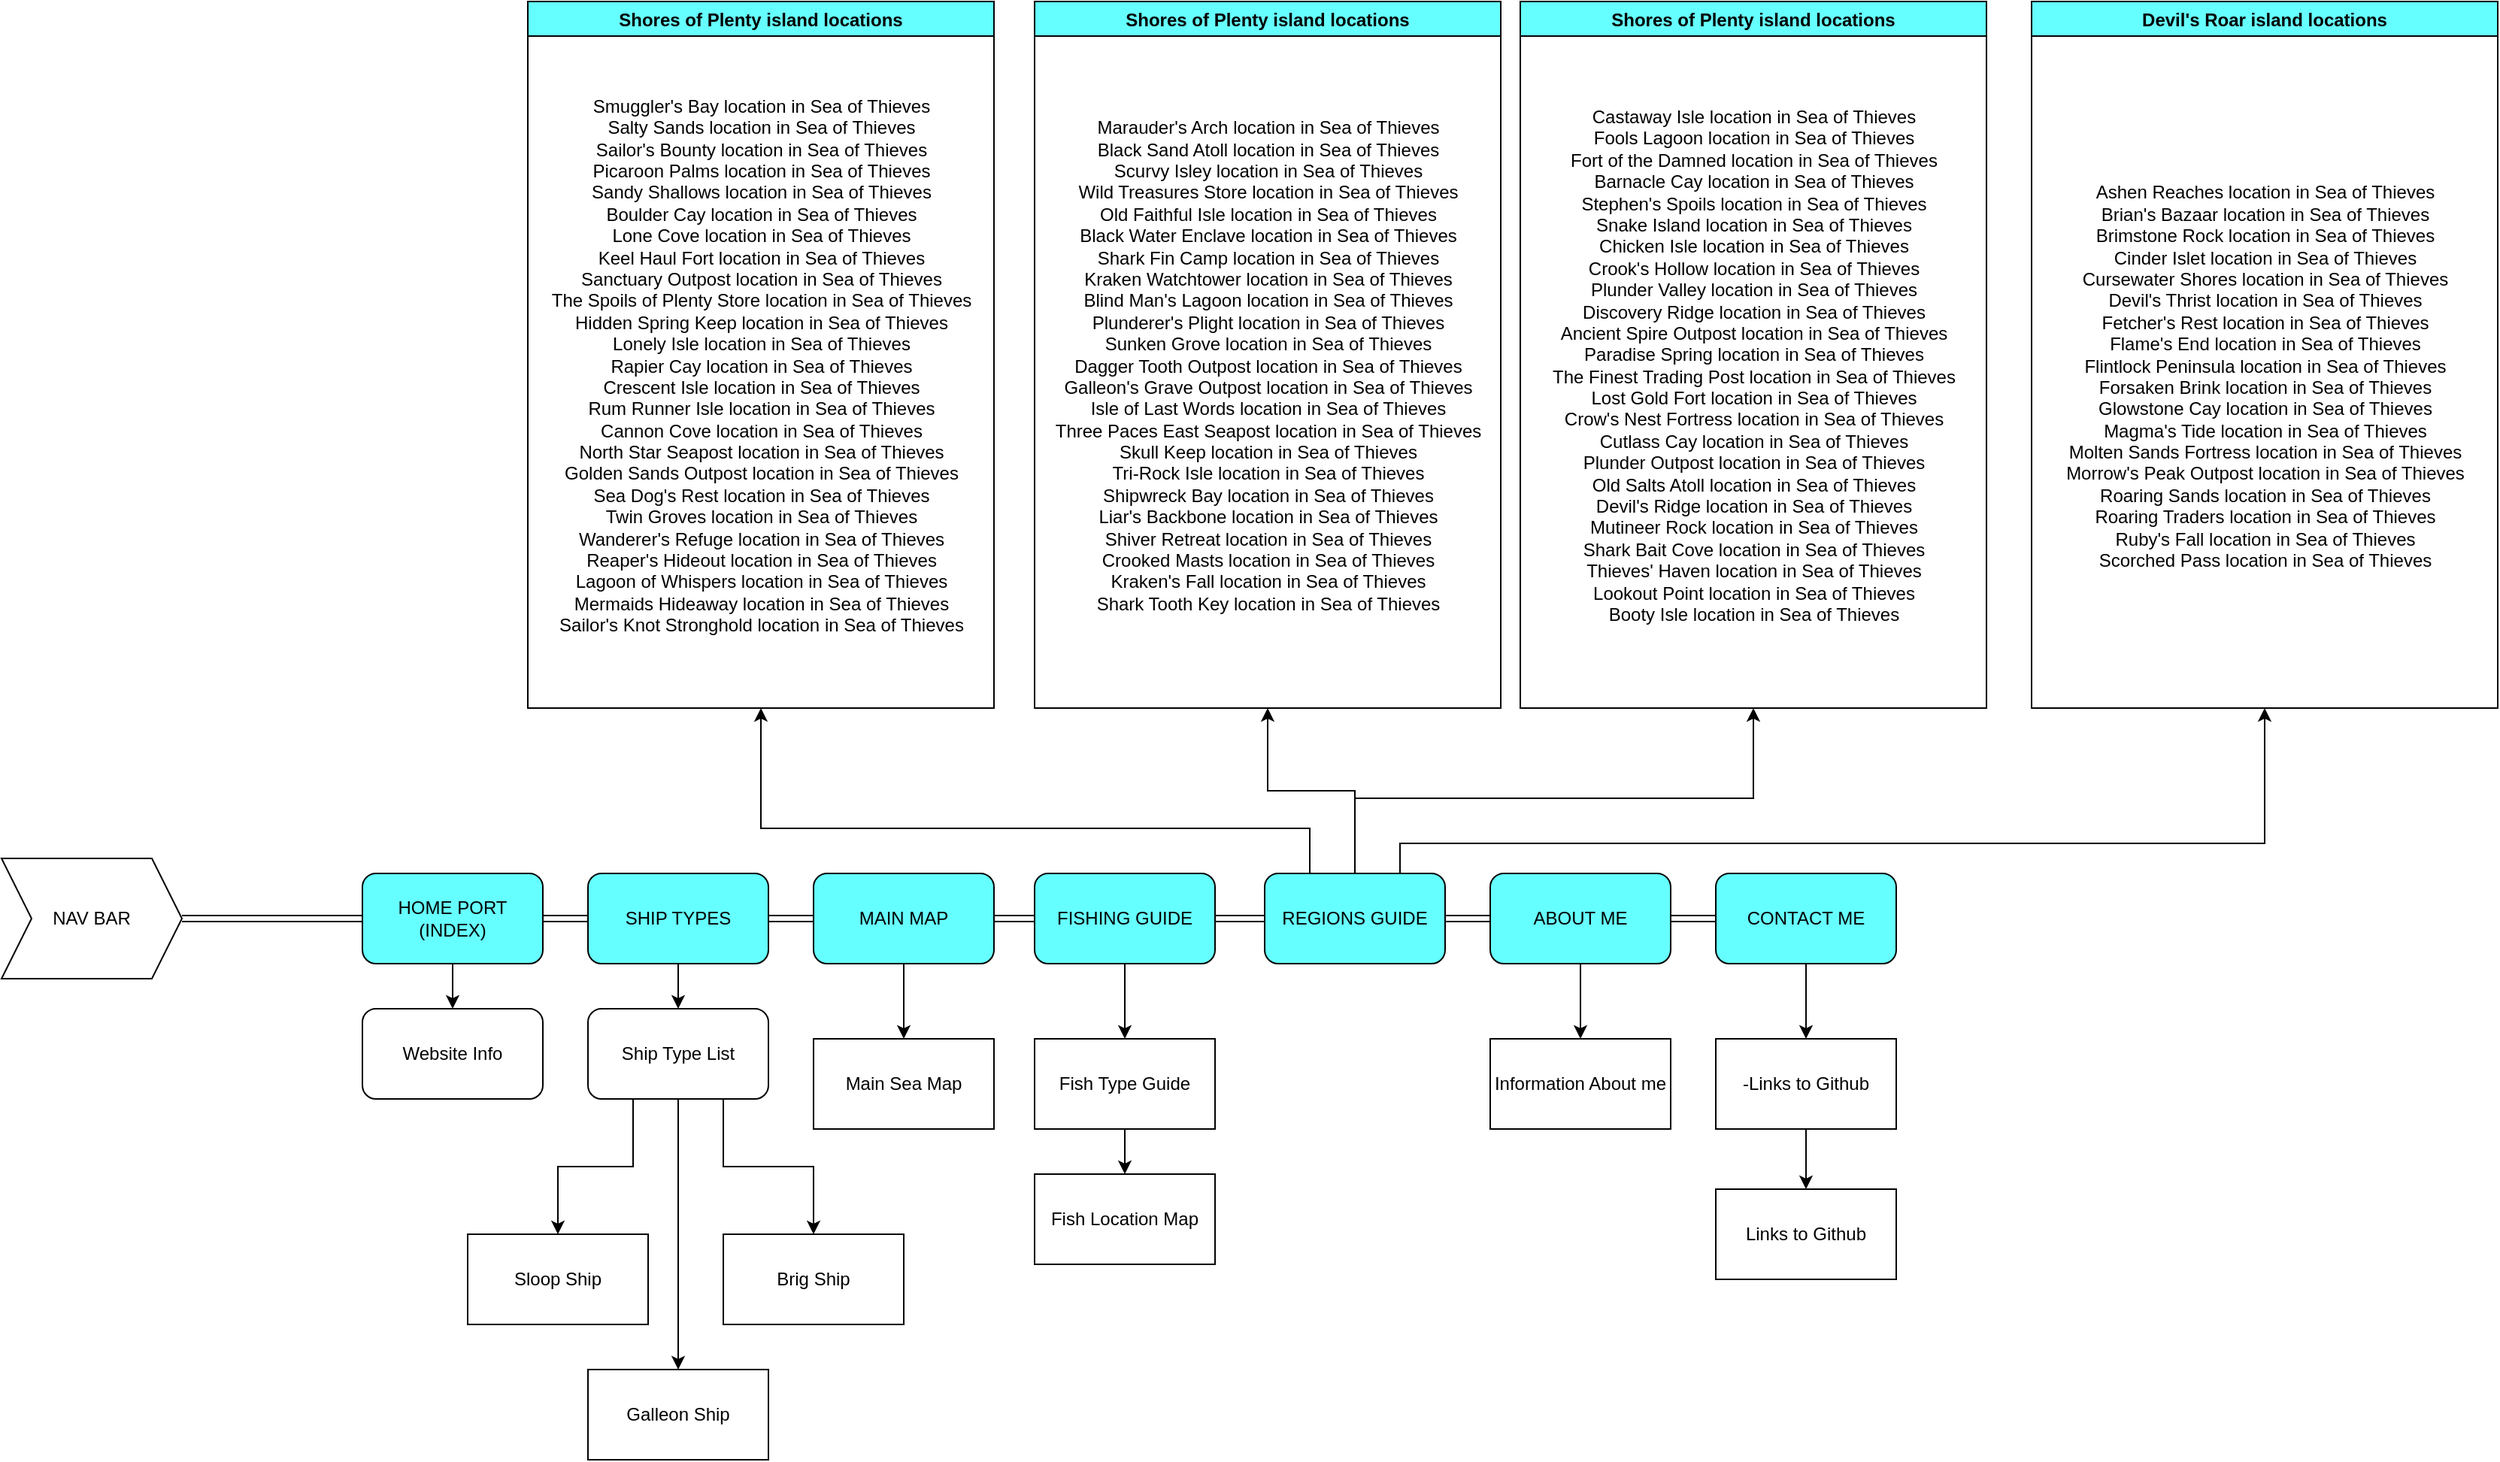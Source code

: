 <mxfile version="15.4.1" type="device"><diagram name="Page-1" id="97916047-d0de-89f5-080d-49f4d83e522f"><mxGraphModel dx="2494" dy="2128.5" grid="1" gridSize="10" guides="1" tooltips="1" connect="1" arrows="1" fold="1" page="1" pageScale="1.5" pageWidth="1169" pageHeight="827" background="none" math="0" shadow="0"><root><mxCell id="0"/><mxCell id="1" parent="0"/><mxCell id="biMu1Ay8vJfX06jGyWAd-10" style="edgeStyle=orthogonalEdgeStyle;shape=link;rounded=0;orthogonalLoop=1;jettySize=auto;html=1;exitX=1;exitY=0.5;exitDx=0;exitDy=0;entryX=0;entryY=0.5;entryDx=0;entryDy=0;" edge="1" parent="1" source="kl6DmX8SW23PKS9BcNLQ-63" target="biMu1Ay8vJfX06jGyWAd-1"><mxGeometry relative="1" as="geometry"/></mxCell><mxCell id="biMu1Ay8vJfX06jGyWAd-31" style="edgeStyle=orthogonalEdgeStyle;rounded=0;orthogonalLoop=1;jettySize=auto;html=1;exitX=0.5;exitY=1;exitDx=0;exitDy=0;entryX=0.5;entryY=0;entryDx=0;entryDy=0;" edge="1" parent="1" source="kl6DmX8SW23PKS9BcNLQ-63" target="biMu1Ay8vJfX06jGyWAd-19"><mxGeometry relative="1" as="geometry"/></mxCell><mxCell id="kl6DmX8SW23PKS9BcNLQ-63" value="HOME PORT&lt;br&gt;(INDEX)" style="rounded=1;whiteSpace=wrap;html=1;fillColor=#66FFFF;" parent="1" vertex="1"><mxGeometry x="310" y="170" width="120" height="60" as="geometry"/></mxCell><mxCell id="biMu1Ay8vJfX06jGyWAd-11" style="edgeStyle=orthogonalEdgeStyle;shape=link;rounded=0;orthogonalLoop=1;jettySize=auto;html=1;exitX=1;exitY=0.5;exitDx=0;exitDy=0;entryX=0;entryY=0.5;entryDx=0;entryDy=0;" edge="1" parent="1" source="biMu1Ay8vJfX06jGyWAd-1" target="biMu1Ay8vJfX06jGyWAd-2"><mxGeometry relative="1" as="geometry"/></mxCell><mxCell id="biMu1Ay8vJfX06jGyWAd-30" style="edgeStyle=orthogonalEdgeStyle;rounded=0;orthogonalLoop=1;jettySize=auto;html=1;exitX=0.5;exitY=1;exitDx=0;exitDy=0;entryX=0.5;entryY=0;entryDx=0;entryDy=0;" edge="1" parent="1" source="biMu1Ay8vJfX06jGyWAd-1" target="biMu1Ay8vJfX06jGyWAd-20"><mxGeometry relative="1" as="geometry"/></mxCell><mxCell id="biMu1Ay8vJfX06jGyWAd-1" value="SHIP TYPES" style="rounded=1;whiteSpace=wrap;html=1;fillColor=#66FFFF;" vertex="1" parent="1"><mxGeometry x="460" y="170" width="120" height="60" as="geometry"/></mxCell><mxCell id="biMu1Ay8vJfX06jGyWAd-12" style="edgeStyle=orthogonalEdgeStyle;shape=link;rounded=0;orthogonalLoop=1;jettySize=auto;html=1;exitX=1;exitY=0.5;exitDx=0;exitDy=0;entryX=0;entryY=0.5;entryDx=0;entryDy=0;" edge="1" parent="1" source="biMu1Ay8vJfX06jGyWAd-2" target="biMu1Ay8vJfX06jGyWAd-3"><mxGeometry relative="1" as="geometry"/></mxCell><mxCell id="biMu1Ay8vJfX06jGyWAd-33" style="edgeStyle=orthogonalEdgeStyle;rounded=0;orthogonalLoop=1;jettySize=auto;html=1;exitX=0.5;exitY=1;exitDx=0;exitDy=0;entryX=0.5;entryY=0;entryDx=0;entryDy=0;" edge="1" parent="1" source="biMu1Ay8vJfX06jGyWAd-2" target="biMu1Ay8vJfX06jGyWAd-32"><mxGeometry relative="1" as="geometry"/></mxCell><mxCell id="biMu1Ay8vJfX06jGyWAd-2" value="MAIN MAP" style="rounded=1;whiteSpace=wrap;html=1;fillColor=#66FFFF;" vertex="1" parent="1"><mxGeometry x="610" y="170" width="120" height="60" as="geometry"/></mxCell><mxCell id="biMu1Ay8vJfX06jGyWAd-13" style="edgeStyle=orthogonalEdgeStyle;shape=link;rounded=0;orthogonalLoop=1;jettySize=auto;html=1;exitX=1;exitY=0.5;exitDx=0;exitDy=0;entryX=0;entryY=0.5;entryDx=0;entryDy=0;" edge="1" parent="1" source="biMu1Ay8vJfX06jGyWAd-3" target="biMu1Ay8vJfX06jGyWAd-4"><mxGeometry relative="1" as="geometry"/></mxCell><mxCell id="biMu1Ay8vJfX06jGyWAd-36" style="edgeStyle=orthogonalEdgeStyle;rounded=0;orthogonalLoop=1;jettySize=auto;html=1;exitX=0.5;exitY=1;exitDx=0;exitDy=0;entryX=0.5;entryY=0;entryDx=0;entryDy=0;" edge="1" parent="1" source="biMu1Ay8vJfX06jGyWAd-3" target="biMu1Ay8vJfX06jGyWAd-34"><mxGeometry relative="1" as="geometry"/></mxCell><mxCell id="biMu1Ay8vJfX06jGyWAd-3" value="FISHING GUIDE" style="rounded=1;whiteSpace=wrap;html=1;fillColor=#66FFFF;" vertex="1" parent="1"><mxGeometry x="757" y="170" width="120" height="60" as="geometry"/></mxCell><mxCell id="biMu1Ay8vJfX06jGyWAd-14" style="edgeStyle=orthogonalEdgeStyle;shape=link;rounded=0;orthogonalLoop=1;jettySize=auto;html=1;exitX=1;exitY=0.5;exitDx=0;exitDy=0;entryX=0;entryY=0.5;entryDx=0;entryDy=0;" edge="1" parent="1" source="biMu1Ay8vJfX06jGyWAd-4" target="biMu1Ay8vJfX06jGyWAd-5"><mxGeometry relative="1" as="geometry"/></mxCell><mxCell id="biMu1Ay8vJfX06jGyWAd-42" style="edgeStyle=orthogonalEdgeStyle;rounded=0;orthogonalLoop=1;jettySize=auto;html=1;exitX=0.25;exitY=0;exitDx=0;exitDy=0;entryX=0.5;entryY=1;entryDx=0;entryDy=0;" edge="1" parent="1" source="biMu1Ay8vJfX06jGyWAd-4" target="biMu1Ay8vJfX06jGyWAd-39"><mxGeometry relative="1" as="geometry"><Array as="points"><mxPoint x="940" y="140"/><mxPoint x="575" y="140"/></Array></mxGeometry></mxCell><mxCell id="biMu1Ay8vJfX06jGyWAd-47" style="edgeStyle=orthogonalEdgeStyle;rounded=0;orthogonalLoop=1;jettySize=auto;html=1;exitX=0.5;exitY=0;exitDx=0;exitDy=0;entryX=0.5;entryY=1;entryDx=0;entryDy=0;" edge="1" parent="1" source="biMu1Ay8vJfX06jGyWAd-4" target="biMu1Ay8vJfX06jGyWAd-43"><mxGeometry relative="1" as="geometry"/></mxCell><mxCell id="biMu1Ay8vJfX06jGyWAd-48" style="edgeStyle=orthogonalEdgeStyle;rounded=0;orthogonalLoop=1;jettySize=auto;html=1;entryX=0.5;entryY=1;entryDx=0;entryDy=0;" edge="1" parent="1" target="biMu1Ay8vJfX06jGyWAd-45"><mxGeometry relative="1" as="geometry"><mxPoint x="970" y="120" as="sourcePoint"/><Array as="points"><mxPoint x="1235" y="120"/></Array></mxGeometry></mxCell><mxCell id="biMu1Ay8vJfX06jGyWAd-51" style="edgeStyle=orthogonalEdgeStyle;rounded=0;orthogonalLoop=1;jettySize=auto;html=1;exitX=0.75;exitY=0;exitDx=0;exitDy=0;entryX=0.5;entryY=1;entryDx=0;entryDy=0;" edge="1" parent="1" source="biMu1Ay8vJfX06jGyWAd-4" target="biMu1Ay8vJfX06jGyWAd-52"><mxGeometry relative="1" as="geometry"><mxPoint x="1520" y="120" as="targetPoint"/><Array as="points"><mxPoint x="1000" y="150"/><mxPoint x="1575" y="150"/></Array></mxGeometry></mxCell><mxCell id="biMu1Ay8vJfX06jGyWAd-4" value="REGIONS GUIDE" style="rounded=1;whiteSpace=wrap;html=1;fillColor=#66FFFF;" vertex="1" parent="1"><mxGeometry x="910" y="170" width="120" height="60" as="geometry"/></mxCell><mxCell id="biMu1Ay8vJfX06jGyWAd-15" style="edgeStyle=orthogonalEdgeStyle;shape=link;rounded=0;orthogonalLoop=1;jettySize=auto;html=1;exitX=1;exitY=0.5;exitDx=0;exitDy=0;entryX=0;entryY=0.5;entryDx=0;entryDy=0;" edge="1" parent="1" source="biMu1Ay8vJfX06jGyWAd-5" target="biMu1Ay8vJfX06jGyWAd-6"><mxGeometry relative="1" as="geometry"/></mxCell><mxCell id="biMu1Ay8vJfX06jGyWAd-55" style="edgeStyle=orthogonalEdgeStyle;rounded=0;orthogonalLoop=1;jettySize=auto;html=1;exitX=0.5;exitY=1;exitDx=0;exitDy=0;entryX=0.5;entryY=0;entryDx=0;entryDy=0;" edge="1" parent="1" source="biMu1Ay8vJfX06jGyWAd-5" target="biMu1Ay8vJfX06jGyWAd-54"><mxGeometry relative="1" as="geometry"/></mxCell><mxCell id="biMu1Ay8vJfX06jGyWAd-5" value="ABOUT ME" style="rounded=1;whiteSpace=wrap;html=1;fillColor=#66FFFF;" vertex="1" parent="1"><mxGeometry x="1060" y="170" width="120" height="60" as="geometry"/></mxCell><mxCell id="biMu1Ay8vJfX06jGyWAd-59" style="edgeStyle=orthogonalEdgeStyle;rounded=0;orthogonalLoop=1;jettySize=auto;html=1;exitX=0.5;exitY=1;exitDx=0;exitDy=0;entryX=0.5;entryY=0;entryDx=0;entryDy=0;" edge="1" parent="1" source="biMu1Ay8vJfX06jGyWAd-6" target="biMu1Ay8vJfX06jGyWAd-58"><mxGeometry relative="1" as="geometry"/></mxCell><mxCell id="biMu1Ay8vJfX06jGyWAd-6" value="CONTACT ME" style="rounded=1;whiteSpace=wrap;html=1;fillColor=#66FFFF;" vertex="1" parent="1"><mxGeometry x="1210" y="170" width="120" height="60" as="geometry"/></mxCell><mxCell id="biMu1Ay8vJfX06jGyWAd-9" style="edgeStyle=orthogonalEdgeStyle;rounded=0;orthogonalLoop=1;jettySize=auto;html=1;exitX=1;exitY=0.5;exitDx=0;exitDy=0;entryX=0;entryY=0.5;entryDx=0;entryDy=0;shape=link;" edge="1" parent="1" source="biMu1Ay8vJfX06jGyWAd-7" target="kl6DmX8SW23PKS9BcNLQ-63"><mxGeometry relative="1" as="geometry"/></mxCell><mxCell id="biMu1Ay8vJfX06jGyWAd-7" value="NAV BAR" style="shape=step;perimeter=stepPerimeter;whiteSpace=wrap;html=1;fixedSize=1;" vertex="1" parent="1"><mxGeometry x="70" y="160" width="120" height="80" as="geometry"/></mxCell><mxCell id="biMu1Ay8vJfX06jGyWAd-19" value="Website Info" style="rounded=1;whiteSpace=wrap;html=1;" vertex="1" parent="1"><mxGeometry x="310" y="260" width="120" height="60" as="geometry"/></mxCell><mxCell id="biMu1Ay8vJfX06jGyWAd-27" style="edgeStyle=orthogonalEdgeStyle;rounded=0;orthogonalLoop=1;jettySize=auto;html=1;exitX=0.25;exitY=1;exitDx=0;exitDy=0;entryX=0.5;entryY=0;entryDx=0;entryDy=0;" edge="1" parent="1" source="biMu1Ay8vJfX06jGyWAd-20" target="biMu1Ay8vJfX06jGyWAd-21"><mxGeometry relative="1" as="geometry"/></mxCell><mxCell id="biMu1Ay8vJfX06jGyWAd-28" style="edgeStyle=orthogonalEdgeStyle;rounded=0;orthogonalLoop=1;jettySize=auto;html=1;exitX=0.5;exitY=1;exitDx=0;exitDy=0;entryX=0.5;entryY=0;entryDx=0;entryDy=0;" edge="1" parent="1" source="biMu1Ay8vJfX06jGyWAd-20" target="biMu1Ay8vJfX06jGyWAd-23"><mxGeometry relative="1" as="geometry"/></mxCell><mxCell id="biMu1Ay8vJfX06jGyWAd-29" style="edgeStyle=orthogonalEdgeStyle;rounded=0;orthogonalLoop=1;jettySize=auto;html=1;exitX=0.75;exitY=1;exitDx=0;exitDy=0;entryX=0.5;entryY=0;entryDx=0;entryDy=0;" edge="1" parent="1" source="biMu1Ay8vJfX06jGyWAd-20" target="biMu1Ay8vJfX06jGyWAd-22"><mxGeometry relative="1" as="geometry"/></mxCell><mxCell id="biMu1Ay8vJfX06jGyWAd-20" value="Ship Type List" style="rounded=1;whiteSpace=wrap;html=1;" vertex="1" parent="1"><mxGeometry x="460" y="260" width="120" height="60" as="geometry"/></mxCell><mxCell id="biMu1Ay8vJfX06jGyWAd-21" value="Sloop Ship" style="rounded=0;whiteSpace=wrap;html=1;" vertex="1" parent="1"><mxGeometry x="380" y="410" width="120" height="60" as="geometry"/></mxCell><mxCell id="biMu1Ay8vJfX06jGyWAd-22" value="Brig Ship" style="rounded=0;whiteSpace=wrap;html=1;" vertex="1" parent="1"><mxGeometry x="550" y="410" width="120" height="60" as="geometry"/></mxCell><mxCell id="biMu1Ay8vJfX06jGyWAd-23" value="Galleon Ship" style="rounded=0;whiteSpace=wrap;html=1;" vertex="1" parent="1"><mxGeometry x="460" y="500" width="120" height="60" as="geometry"/></mxCell><mxCell id="biMu1Ay8vJfX06jGyWAd-32" value="Main Sea Map" style="rounded=0;whiteSpace=wrap;html=1;" vertex="1" parent="1"><mxGeometry x="610" y="280" width="120" height="60" as="geometry"/></mxCell><mxCell id="biMu1Ay8vJfX06jGyWAd-37" style="edgeStyle=orthogonalEdgeStyle;rounded=0;orthogonalLoop=1;jettySize=auto;html=1;exitX=0.5;exitY=1;exitDx=0;exitDy=0;entryX=0.5;entryY=0;entryDx=0;entryDy=0;" edge="1" parent="1" source="biMu1Ay8vJfX06jGyWAd-34" target="biMu1Ay8vJfX06jGyWAd-35"><mxGeometry relative="1" as="geometry"/></mxCell><mxCell id="biMu1Ay8vJfX06jGyWAd-34" value="Fish Type Guide" style="rounded=0;whiteSpace=wrap;html=1;" vertex="1" parent="1"><mxGeometry x="757" y="280" width="120" height="60" as="geometry"/></mxCell><mxCell id="biMu1Ay8vJfX06jGyWAd-35" value="Fish Location Map" style="rounded=0;whiteSpace=wrap;html=1;" vertex="1" parent="1"><mxGeometry x="757" y="370" width="120" height="60" as="geometry"/></mxCell><mxCell id="biMu1Ay8vJfX06jGyWAd-39" value="Shores of Plenty island locations" style="swimlane;fillColor=#66FFFF;" vertex="1" parent="1"><mxGeometry x="420" y="-410" width="310" height="470" as="geometry"><mxRectangle x="420" y="-410" width="220" height="23" as="alternateBounds"/></mxGeometry></mxCell><mxCell id="biMu1Ay8vJfX06jGyWAd-40" value="&lt;div&gt;&lt;br&gt;&lt;/div&gt;&lt;div&gt;Smuggler's Bay location in Sea of Thieves&lt;/div&gt;&lt;div&gt;Salty Sands location in Sea of Thieves&lt;/div&gt;&lt;div&gt;Sailor's Bounty location in Sea of Thieves&lt;/div&gt;&lt;div&gt;Picaroon Palms location in Sea of Thieves&lt;/div&gt;&lt;div&gt;Sandy Shallows location in Sea of Thieves&lt;/div&gt;&lt;div&gt;Boulder Cay location in Sea of Thieves&lt;/div&gt;&lt;div&gt;Lone Cove location in Sea of Thieves&lt;/div&gt;&lt;div&gt;Keel Haul Fort location in Sea of Thieves&lt;/div&gt;&lt;div&gt;Sanctuary Outpost location in Sea of Thieves&lt;/div&gt;&lt;div&gt;The Spoils of Plenty Store location in Sea of Thieves&lt;/div&gt;&lt;div&gt;Hidden Spring Keep location in Sea of Thieves&lt;/div&gt;&lt;div&gt;Lonely Isle location in Sea of Thieves&lt;/div&gt;&lt;div&gt;Rapier Cay location in Sea of Thieves&lt;/div&gt;&lt;div&gt;Crescent Isle location in Sea of Thieves&lt;/div&gt;&lt;div&gt;Rum Runner Isle location in Sea of Thieves&lt;/div&gt;&lt;div&gt;Cannon Cove location in Sea of Thieves&lt;/div&gt;&lt;div&gt;North Star Seapost location in Sea of Thieves&lt;/div&gt;&lt;div&gt;Golden Sands Outpost location in Sea of Thieves&lt;/div&gt;&lt;div&gt;Sea Dog's Rest location in Sea of Thieves&lt;/div&gt;&lt;div&gt;Twin Groves location in Sea of Thieves&lt;/div&gt;&lt;div&gt;Wanderer's Refuge location in Sea of Thieves&lt;/div&gt;&lt;div&gt;Reaper's Hideout location in Sea of Thieves&lt;/div&gt;&lt;div&gt;Lagoon of Whispers location in Sea of Thieves&lt;/div&gt;&lt;div&gt;Mermaids Hideaway location in Sea of Thieves&lt;/div&gt;&lt;div&gt;Sailor's Knot Stronghold location in Sea of Thieves&lt;/div&gt;" style="text;html=1;align=center;verticalAlign=middle;resizable=0;points=[];autosize=1;strokeColor=none;fillColor=none;" vertex="1" parent="biMu1Ay8vJfX06jGyWAd-39"><mxGeometry x="10" y="55" width="290" height="360" as="geometry"/></mxCell><mxCell id="biMu1Ay8vJfX06jGyWAd-43" value="Shores of Plenty island locations" style="swimlane;fillColor=#66FFFF;" vertex="1" parent="1"><mxGeometry x="757" y="-410" width="310" height="470" as="geometry"/></mxCell><mxCell id="biMu1Ay8vJfX06jGyWAd-44" value="&lt;div&gt;&lt;br&gt;&lt;/div&gt;&lt;div&gt;Marauder's Arch location in Sea of Thieves&lt;/div&gt;&lt;div&gt;Black Sand Atoll location in Sea of Thieves&lt;/div&gt;&lt;div&gt;Scurvy Isley location in Sea of Thieves&lt;/div&gt;&lt;div&gt;Wild Treasures Store location in Sea of Thieves&lt;/div&gt;&lt;div&gt;Old Faithful Isle location in Sea of Thieves&lt;/div&gt;&lt;div&gt;Black Water Enclave location in Sea of Thieves&lt;/div&gt;&lt;div&gt;Shark Fin Camp location in Sea of Thieves&lt;/div&gt;&lt;div&gt;Kraken Watchtower location in Sea of Thieves&lt;/div&gt;&lt;div&gt;Blind Man's Lagoon location in Sea of Thieves&lt;/div&gt;&lt;div&gt;Plunderer's Plight location in Sea of Thieves&lt;/div&gt;&lt;div&gt;Sunken Grove location in Sea of Thieves&lt;/div&gt;&lt;div&gt;Dagger Tooth Outpost location in Sea of Thieves&lt;/div&gt;&lt;div&gt;Galleon's Grave Outpost location in Sea of Thieves&lt;/div&gt;&lt;div&gt;Isle of Last Words location in Sea of Thieves&lt;/div&gt;&lt;div&gt;Three Paces East Seapost location in Sea of Thieves&lt;/div&gt;&lt;div&gt;Skull Keep location in Sea of Thieves&lt;/div&gt;&lt;div&gt;Tri-Rock Isle location in Sea of Thieves&lt;/div&gt;&lt;div&gt;Shipwreck Bay location in Sea of Thieves&lt;/div&gt;&lt;div&gt;Liar's Backbone location in Sea of Thieves&lt;/div&gt;&lt;div&gt;Shiver Retreat location in Sea of Thieves&lt;/div&gt;&lt;div&gt;Crooked Masts location in Sea of Thieves&lt;/div&gt;&lt;div&gt;Kraken's Fall location in Sea of Thieves&lt;/div&gt;&lt;div&gt;Shark Tooth Key location in Sea of Thieves&lt;/div&gt;" style="text;html=1;align=center;verticalAlign=middle;resizable=0;points=[];autosize=1;strokeColor=none;fillColor=none;" vertex="1" parent="biMu1Ay8vJfX06jGyWAd-43"><mxGeometry x="5" y="70" width="300" height="330" as="geometry"/></mxCell><mxCell id="biMu1Ay8vJfX06jGyWAd-45" value="Shores of Plenty island locations" style="swimlane;fillColor=#66FFFF;" vertex="1" parent="1"><mxGeometry x="1080" y="-410" width="310" height="470" as="geometry"/></mxCell><mxCell id="biMu1Ay8vJfX06jGyWAd-46" value="&lt;div&gt;&lt;br&gt;&lt;/div&gt;&lt;div&gt;Castaway Isle location in Sea of Thieves&lt;/div&gt;&lt;div&gt;Fools Lagoon location in Sea of Thieves&lt;/div&gt;&lt;div&gt;Fort of the Damned location in Sea of Thieves&lt;/div&gt;&lt;div&gt;Barnacle Cay location in Sea of Thieves&lt;/div&gt;&lt;div&gt;Stephen's Spoils location in Sea of Thieves&lt;/div&gt;&lt;div&gt;Snake Island location in Sea of Thieves&lt;/div&gt;&lt;div&gt;Chicken Isle location in Sea of Thieves&lt;/div&gt;&lt;div&gt;Crook's Hollow location in Sea of Thieves&lt;/div&gt;&lt;div&gt;Plunder Valley location in Sea of Thieves&lt;/div&gt;&lt;div&gt;Discovery Ridge location in Sea of Thieves&lt;/div&gt;&lt;div&gt;Ancient Spire Outpost location in Sea of Thieves&lt;/div&gt;&lt;div&gt;Paradise Spring location in Sea of Thieves&lt;/div&gt;&lt;div&gt;The Finest Trading Post location in Sea of Thieves&lt;/div&gt;&lt;div&gt;Lost Gold Fort location in Sea of Thieves&lt;/div&gt;&lt;div&gt;Crow's Nest Fortress location in Sea of Thieves&lt;/div&gt;&lt;div&gt;Cutlass Cay location in Sea of Thieves&lt;/div&gt;&lt;div&gt;Plunder Outpost location in Sea of Thieves&lt;/div&gt;&lt;div&gt;Old Salts Atoll location in Sea of Thieves&lt;/div&gt;&lt;div&gt;Devil's Ridge location in Sea of Thieves&lt;/div&gt;&lt;div&gt;Mutineer Rock location in Sea of Thieves&lt;/div&gt;&lt;div&gt;Shark Bait Cove location in Sea of Thieves&lt;/div&gt;&lt;div&gt;Thieves' Haven location in Sea of Thieves&lt;/div&gt;&lt;div&gt;Lookout Point location in Sea of Thieves&lt;/div&gt;&lt;div&gt;Booty Isle location in Sea of Thieves&lt;/div&gt;" style="text;html=1;align=center;verticalAlign=middle;resizable=0;points=[];autosize=1;strokeColor=none;fillColor=none;" vertex="1" parent="biMu1Ay8vJfX06jGyWAd-45"><mxGeometry x="15" y="60" width="280" height="350" as="geometry"/></mxCell><mxCell id="biMu1Ay8vJfX06jGyWAd-52" value="Devil's Roar island locations" style="swimlane;fillColor=#66FFFF;" vertex="1" parent="1"><mxGeometry x="1420" y="-410" width="310" height="470" as="geometry"/></mxCell><mxCell id="biMu1Ay8vJfX06jGyWAd-53" value="&lt;div&gt;&lt;br&gt;&lt;/div&gt;&lt;div&gt;&lt;br&gt;&lt;/div&gt;&lt;div&gt;Ashen Reaches location in Sea of Thieves&lt;/div&gt;&lt;div&gt;Brian's Bazaar location in Sea of Thieves&lt;/div&gt;&lt;div&gt;Brimstone Rock location in Sea of Thieves&lt;/div&gt;&lt;div&gt;Cinder Islet location in Sea of Thieves&lt;/div&gt;&lt;div&gt;Cursewater Shores location in Sea of Thieves&lt;/div&gt;&lt;div&gt;Devil's Thrist location in Sea of Thieves&lt;/div&gt;&lt;div&gt;Fetcher's Rest location in Sea of Thieves&lt;/div&gt;&lt;div&gt;Flame's End location in Sea of Thieves&lt;/div&gt;&lt;div&gt;Flintlock Peninsula location in Sea of Thieves&lt;/div&gt;&lt;div&gt;Forsaken Brink location in Sea of Thieves&lt;/div&gt;&lt;div&gt;Glowstone Cay location in Sea of Thieves&lt;/div&gt;&lt;div&gt;Magma's Tide location in Sea of Thieves&lt;/div&gt;&lt;div&gt;Molten Sands Fortress location in Sea of Thieves&lt;/div&gt;&lt;div&gt;Morrow's Peak Outpost location in Sea of Thieves&lt;/div&gt;&lt;div&gt;Roaring Sands location in Sea of Thieves&lt;/div&gt;&lt;div&gt;Roaring Traders location in Sea of Thieves&lt;/div&gt;&lt;div&gt;Ruby's Fall location in Sea of Thieves&lt;/div&gt;&lt;div&gt;Scorched Pass location in Sea of Thieves&lt;/div&gt;" style="text;html=1;align=center;verticalAlign=middle;resizable=0;points=[];autosize=1;strokeColor=none;fillColor=none;" vertex="1" parent="biMu1Ay8vJfX06jGyWAd-52"><mxGeometry x="15" y="95" width="280" height="280" as="geometry"/></mxCell><mxCell id="biMu1Ay8vJfX06jGyWAd-54" value="Information About me" style="rounded=0;whiteSpace=wrap;html=1;fillColor=#FFFFFF;" vertex="1" parent="1"><mxGeometry x="1060" y="280" width="120" height="60" as="geometry"/></mxCell><mxCell id="biMu1Ay8vJfX06jGyWAd-61" style="edgeStyle=orthogonalEdgeStyle;rounded=0;orthogonalLoop=1;jettySize=auto;html=1;exitX=0.5;exitY=1;exitDx=0;exitDy=0;entryX=0.5;entryY=0;entryDx=0;entryDy=0;" edge="1" parent="1" source="biMu1Ay8vJfX06jGyWAd-58" target="biMu1Ay8vJfX06jGyWAd-60"><mxGeometry relative="1" as="geometry"/></mxCell><mxCell id="biMu1Ay8vJfX06jGyWAd-58" value="-Links to Github" style="rounded=0;whiteSpace=wrap;html=1;fillColor=#FFFFFF;" vertex="1" parent="1"><mxGeometry x="1210" y="280" width="120" height="60" as="geometry"/></mxCell><mxCell id="biMu1Ay8vJfX06jGyWAd-60" value="Links to Github" style="rounded=0;whiteSpace=wrap;html=1;fillColor=#FFFFFF;" vertex="1" parent="1"><mxGeometry x="1210" y="380" width="120" height="60" as="geometry"/></mxCell></root></mxGraphModel></diagram></mxfile>
